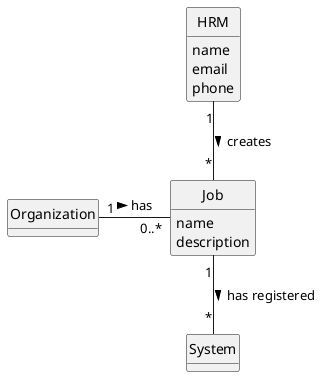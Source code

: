 @startuml
skinparam monochrome true
skinparam packageStyle rectangle
skinparam shadowing false

'left to right direction

skinparam classAttributeIconSize 0

hide circle
hide methods

'title Domain Model

'class Platform {
'  -description
'}

class Organization {

}

class Job {
    name
    description

}

'class Category {
'    description
'}

class HRM {
    name
    email
    phone
}

'class User {
'    name
'    email
'    password
'}

'Platform "1" -- "*" Category : defines >
'Organization "1" - "0..*" HRM : has >
Organization "1" - "0..*" Job: has >
Job "1" -- "*" System : has registered >
'Task "*" -- "1" Employee: created by >
HRM "1" -- "*" Job : creates   >
'Employee "0..1" -- "1" User: acts as >
'Job "*" - "1" Category: cataloged as >
@enduml
